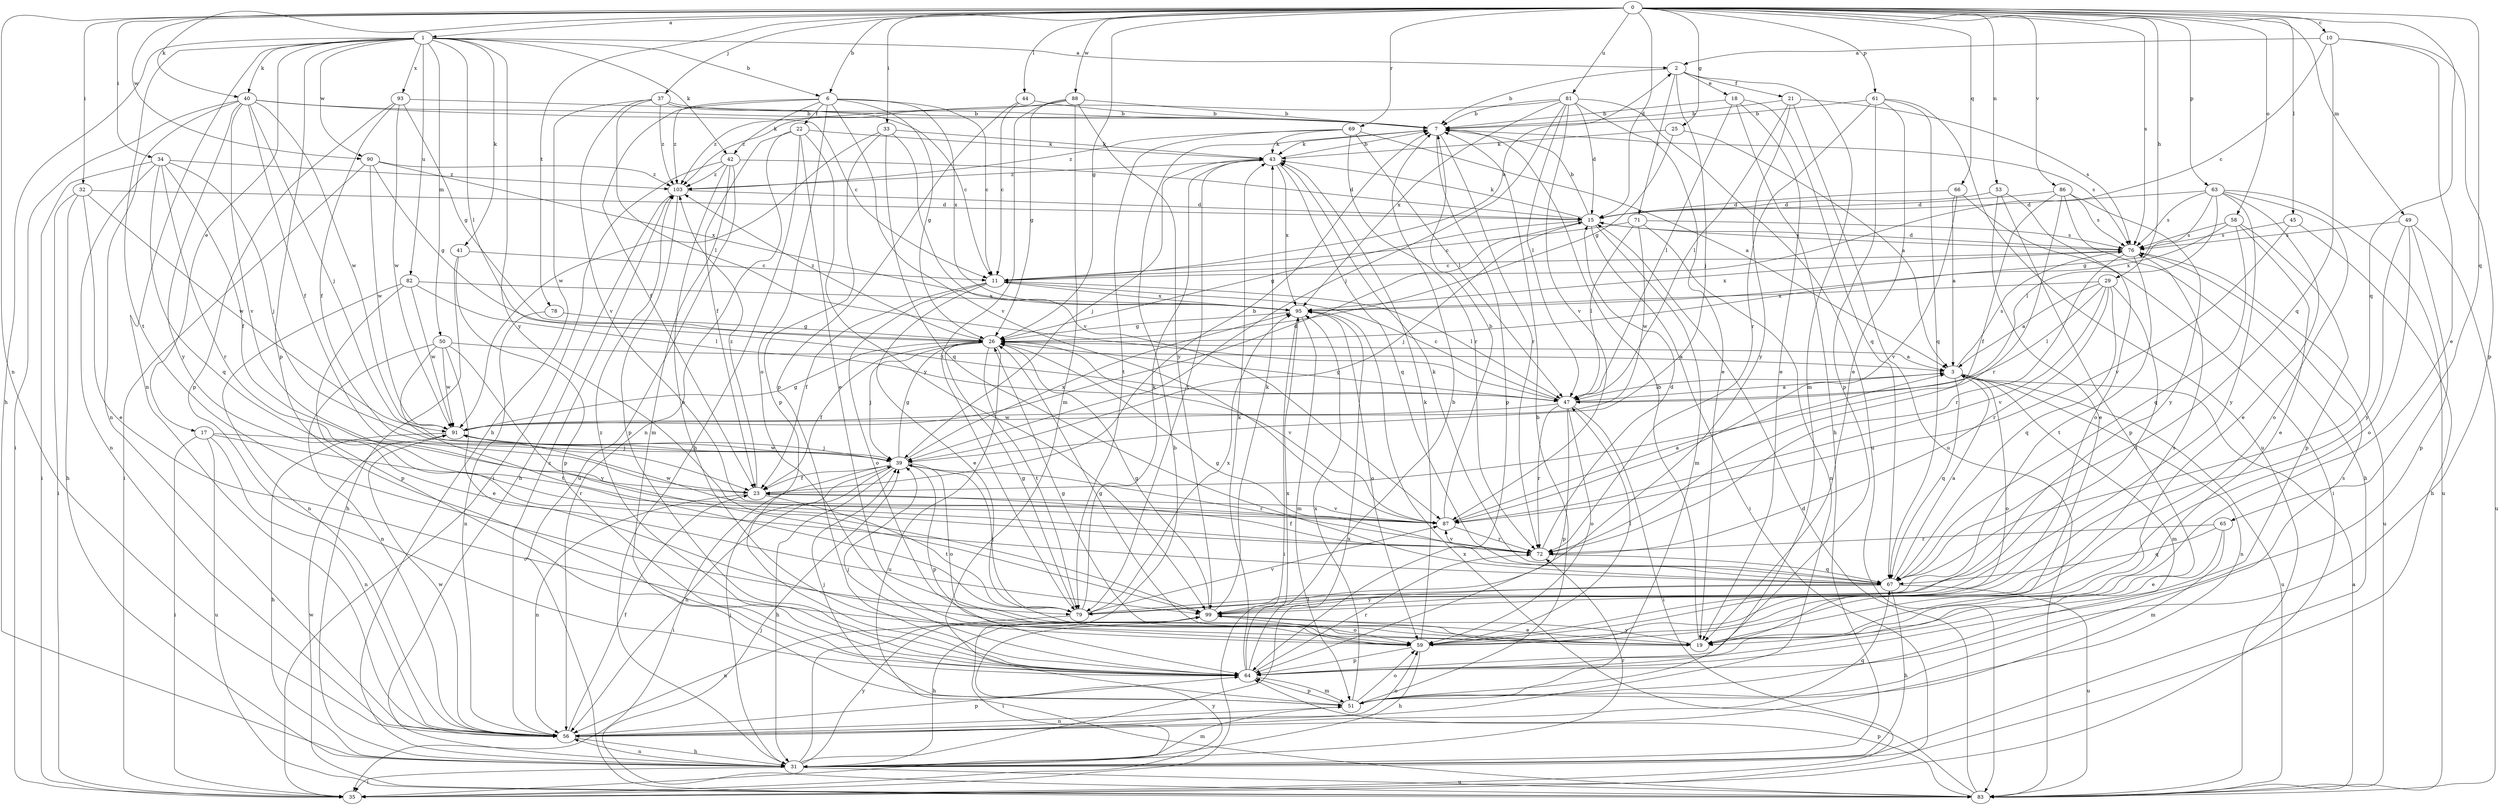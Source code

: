 strict digraph  {
0;
1;
2;
3;
6;
7;
10;
11;
15;
17;
18;
19;
21;
22;
23;
25;
26;
29;
31;
32;
33;
34;
35;
37;
39;
40;
41;
42;
43;
44;
45;
47;
49;
50;
51;
53;
56;
58;
59;
61;
63;
64;
65;
66;
67;
69;
71;
72;
76;
78;
79;
81;
82;
83;
86;
87;
88;
90;
91;
93;
95;
99;
103;
0 -> 1  [label=a];
0 -> 6  [label=b];
0 -> 10  [label=c];
0 -> 15  [label=d];
0 -> 25  [label=g];
0 -> 26  [label=g];
0 -> 29  [label=h];
0 -> 32  [label=i];
0 -> 33  [label=i];
0 -> 34  [label=i];
0 -> 37  [label=j];
0 -> 40  [label=k];
0 -> 44  [label=l];
0 -> 45  [label=l];
0 -> 49  [label=m];
0 -> 53  [label=n];
0 -> 56  [label=n];
0 -> 58  [label=o];
0 -> 61  [label=p];
0 -> 63  [label=p];
0 -> 65  [label=q];
0 -> 66  [label=q];
0 -> 67  [label=q];
0 -> 69  [label=r];
0 -> 76  [label=s];
0 -> 78  [label=t];
0 -> 81  [label=u];
0 -> 86  [label=v];
0 -> 88  [label=w];
0 -> 90  [label=w];
1 -> 2  [label=a];
1 -> 6  [label=b];
1 -> 17  [label=e];
1 -> 31  [label=h];
1 -> 40  [label=k];
1 -> 41  [label=k];
1 -> 42  [label=k];
1 -> 47  [label=l];
1 -> 50  [label=m];
1 -> 56  [label=n];
1 -> 64  [label=p];
1 -> 79  [label=t];
1 -> 82  [label=u];
1 -> 90  [label=w];
1 -> 93  [label=x];
1 -> 99  [label=y];
2 -> 7  [label=b];
2 -> 18  [label=e];
2 -> 21  [label=f];
2 -> 39  [label=j];
2 -> 51  [label=m];
2 -> 71  [label=r];
3 -> 47  [label=l];
3 -> 51  [label=m];
3 -> 56  [label=n];
3 -> 59  [label=o];
3 -> 67  [label=q];
3 -> 76  [label=s];
3 -> 83  [label=u];
6 -> 11  [label=c];
6 -> 22  [label=f];
6 -> 23  [label=f];
6 -> 26  [label=g];
6 -> 42  [label=k];
6 -> 59  [label=o];
6 -> 87  [label=v];
6 -> 95  [label=x];
6 -> 103  [label=z];
7 -> 43  [label=k];
7 -> 64  [label=p];
7 -> 72  [label=r];
7 -> 76  [label=s];
10 -> 2  [label=a];
10 -> 11  [label=c];
10 -> 19  [label=e];
10 -> 64  [label=p];
10 -> 67  [label=q];
11 -> 2  [label=a];
11 -> 19  [label=e];
11 -> 23  [label=f];
11 -> 47  [label=l];
11 -> 59  [label=o];
11 -> 95  [label=x];
15 -> 7  [label=b];
15 -> 26  [label=g];
15 -> 35  [label=i];
15 -> 39  [label=j];
15 -> 43  [label=k];
15 -> 51  [label=m];
15 -> 76  [label=s];
17 -> 35  [label=i];
17 -> 39  [label=j];
17 -> 56  [label=n];
17 -> 72  [label=r];
17 -> 83  [label=u];
18 -> 7  [label=b];
18 -> 19  [label=e];
18 -> 31  [label=h];
18 -> 47  [label=l];
18 -> 67  [label=q];
19 -> 7  [label=b];
19 -> 26  [label=g];
19 -> 99  [label=y];
21 -> 7  [label=b];
21 -> 47  [label=l];
21 -> 76  [label=s];
21 -> 83  [label=u];
21 -> 99  [label=y];
22 -> 19  [label=e];
22 -> 23  [label=f];
22 -> 31  [label=h];
22 -> 43  [label=k];
22 -> 56  [label=n];
22 -> 99  [label=y];
23 -> 7  [label=b];
23 -> 56  [label=n];
23 -> 79  [label=t];
23 -> 87  [label=v];
23 -> 103  [label=z];
25 -> 3  [label=a];
25 -> 26  [label=g];
25 -> 43  [label=k];
26 -> 3  [label=a];
26 -> 23  [label=f];
26 -> 39  [label=j];
26 -> 79  [label=t];
26 -> 83  [label=u];
26 -> 87  [label=v];
26 -> 103  [label=z];
29 -> 3  [label=a];
29 -> 47  [label=l];
29 -> 67  [label=q];
29 -> 72  [label=r];
29 -> 79  [label=t];
29 -> 87  [label=v];
29 -> 95  [label=x];
31 -> 7  [label=b];
31 -> 35  [label=i];
31 -> 39  [label=j];
31 -> 51  [label=m];
31 -> 56  [label=n];
31 -> 72  [label=r];
31 -> 83  [label=u];
31 -> 95  [label=x];
31 -> 99  [label=y];
32 -> 15  [label=d];
32 -> 19  [label=e];
32 -> 31  [label=h];
32 -> 35  [label=i];
32 -> 91  [label=w];
33 -> 43  [label=k];
33 -> 64  [label=p];
33 -> 67  [label=q];
33 -> 87  [label=v];
33 -> 91  [label=w];
34 -> 23  [label=f];
34 -> 35  [label=i];
34 -> 39  [label=j];
34 -> 56  [label=n];
34 -> 67  [label=q];
34 -> 72  [label=r];
34 -> 103  [label=z];
35 -> 99  [label=y];
37 -> 7  [label=b];
37 -> 11  [label=c];
37 -> 31  [label=h];
37 -> 47  [label=l];
37 -> 87  [label=v];
37 -> 103  [label=z];
39 -> 23  [label=f];
39 -> 26  [label=g];
39 -> 31  [label=h];
39 -> 35  [label=i];
39 -> 56  [label=n];
39 -> 59  [label=o];
39 -> 64  [label=p];
39 -> 72  [label=r];
39 -> 91  [label=w];
39 -> 95  [label=x];
40 -> 7  [label=b];
40 -> 11  [label=c];
40 -> 23  [label=f];
40 -> 35  [label=i];
40 -> 39  [label=j];
40 -> 56  [label=n];
40 -> 87  [label=v];
40 -> 91  [label=w];
40 -> 99  [label=y];
41 -> 11  [label=c];
41 -> 31  [label=h];
41 -> 64  [label=p];
42 -> 15  [label=d];
42 -> 35  [label=i];
42 -> 51  [label=m];
42 -> 59  [label=o];
42 -> 83  [label=u];
42 -> 103  [label=z];
43 -> 7  [label=b];
43 -> 39  [label=j];
43 -> 67  [label=q];
43 -> 79  [label=t];
43 -> 95  [label=x];
43 -> 103  [label=z];
44 -> 7  [label=b];
44 -> 11  [label=c];
44 -> 64  [label=p];
45 -> 31  [label=h];
45 -> 76  [label=s];
45 -> 87  [label=v];
47 -> 3  [label=a];
47 -> 11  [label=c];
47 -> 26  [label=g];
47 -> 35  [label=i];
47 -> 59  [label=o];
47 -> 64  [label=p];
47 -> 72  [label=r];
47 -> 91  [label=w];
49 -> 59  [label=o];
49 -> 64  [label=p];
49 -> 76  [label=s];
49 -> 83  [label=u];
49 -> 99  [label=y];
50 -> 3  [label=a];
50 -> 19  [label=e];
50 -> 56  [label=n];
50 -> 79  [label=t];
50 -> 91  [label=w];
50 -> 99  [label=y];
51 -> 7  [label=b];
51 -> 39  [label=j];
51 -> 56  [label=n];
51 -> 59  [label=o];
51 -> 64  [label=p];
51 -> 76  [label=s];
51 -> 95  [label=x];
53 -> 15  [label=d];
53 -> 19  [label=e];
53 -> 59  [label=o];
53 -> 64  [label=p];
56 -> 23  [label=f];
56 -> 31  [label=h];
56 -> 59  [label=o];
56 -> 64  [label=p];
56 -> 67  [label=q];
56 -> 91  [label=w];
56 -> 103  [label=z];
58 -> 19  [label=e];
58 -> 64  [label=p];
58 -> 67  [label=q];
58 -> 76  [label=s];
58 -> 95  [label=x];
59 -> 26  [label=g];
59 -> 31  [label=h];
59 -> 43  [label=k];
59 -> 47  [label=l];
59 -> 64  [label=p];
59 -> 76  [label=s];
61 -> 7  [label=b];
61 -> 19  [label=e];
61 -> 64  [label=p];
61 -> 67  [label=q];
61 -> 72  [label=r];
61 -> 83  [label=u];
63 -> 15  [label=d];
63 -> 19  [label=e];
63 -> 26  [label=g];
63 -> 47  [label=l];
63 -> 59  [label=o];
63 -> 76  [label=s];
63 -> 83  [label=u];
63 -> 99  [label=y];
64 -> 7  [label=b];
64 -> 39  [label=j];
64 -> 43  [label=k];
64 -> 51  [label=m];
64 -> 72  [label=r];
64 -> 95  [label=x];
64 -> 103  [label=z];
65 -> 19  [label=e];
65 -> 51  [label=m];
65 -> 67  [label=q];
65 -> 72  [label=r];
66 -> 3  [label=a];
66 -> 15  [label=d];
66 -> 35  [label=i];
66 -> 87  [label=v];
67 -> 3  [label=a];
67 -> 26  [label=g];
67 -> 31  [label=h];
67 -> 43  [label=k];
67 -> 79  [label=t];
67 -> 83  [label=u];
67 -> 99  [label=y];
69 -> 3  [label=a];
69 -> 43  [label=k];
69 -> 47  [label=l];
69 -> 72  [label=r];
69 -> 79  [label=t];
69 -> 103  [label=z];
71 -> 11  [label=c];
71 -> 47  [label=l];
71 -> 56  [label=n];
71 -> 76  [label=s];
71 -> 91  [label=w];
72 -> 15  [label=d];
72 -> 23  [label=f];
72 -> 67  [label=q];
72 -> 87  [label=v];
76 -> 11  [label=c];
76 -> 15  [label=d];
76 -> 72  [label=r];
76 -> 79  [label=t];
76 -> 83  [label=u];
76 -> 95  [label=x];
78 -> 26  [label=g];
78 -> 56  [label=n];
79 -> 26  [label=g];
79 -> 39  [label=j];
79 -> 43  [label=k];
79 -> 56  [label=n];
79 -> 87  [label=v];
79 -> 95  [label=x];
81 -> 7  [label=b];
81 -> 15  [label=d];
81 -> 19  [label=e];
81 -> 39  [label=j];
81 -> 47  [label=l];
81 -> 83  [label=u];
81 -> 87  [label=v];
81 -> 95  [label=x];
81 -> 103  [label=z];
82 -> 47  [label=l];
82 -> 56  [label=n];
82 -> 64  [label=p];
82 -> 91  [label=w];
82 -> 95  [label=x];
83 -> 3  [label=a];
83 -> 15  [label=d];
83 -> 39  [label=j];
83 -> 64  [label=p];
83 -> 91  [label=w];
83 -> 95  [label=x];
86 -> 15  [label=d];
86 -> 23  [label=f];
86 -> 31  [label=h];
86 -> 72  [label=r];
86 -> 76  [label=s];
86 -> 99  [label=y];
87 -> 3  [label=a];
87 -> 7  [label=b];
87 -> 72  [label=r];
87 -> 91  [label=w];
88 -> 7  [label=b];
88 -> 26  [label=g];
88 -> 51  [label=m];
88 -> 79  [label=t];
88 -> 99  [label=y];
88 -> 103  [label=z];
90 -> 26  [label=g];
90 -> 35  [label=i];
90 -> 91  [label=w];
90 -> 95  [label=x];
90 -> 103  [label=z];
91 -> 15  [label=d];
91 -> 26  [label=g];
91 -> 31  [label=h];
91 -> 39  [label=j];
93 -> 7  [label=b];
93 -> 23  [label=f];
93 -> 26  [label=g];
93 -> 64  [label=p];
93 -> 91  [label=w];
95 -> 26  [label=g];
95 -> 35  [label=i];
95 -> 51  [label=m];
95 -> 59  [label=o];
99 -> 19  [label=e];
99 -> 26  [label=g];
99 -> 31  [label=h];
99 -> 35  [label=i];
99 -> 43  [label=k];
99 -> 59  [label=o];
103 -> 15  [label=d];
103 -> 31  [label=h];
103 -> 64  [label=p];
}
